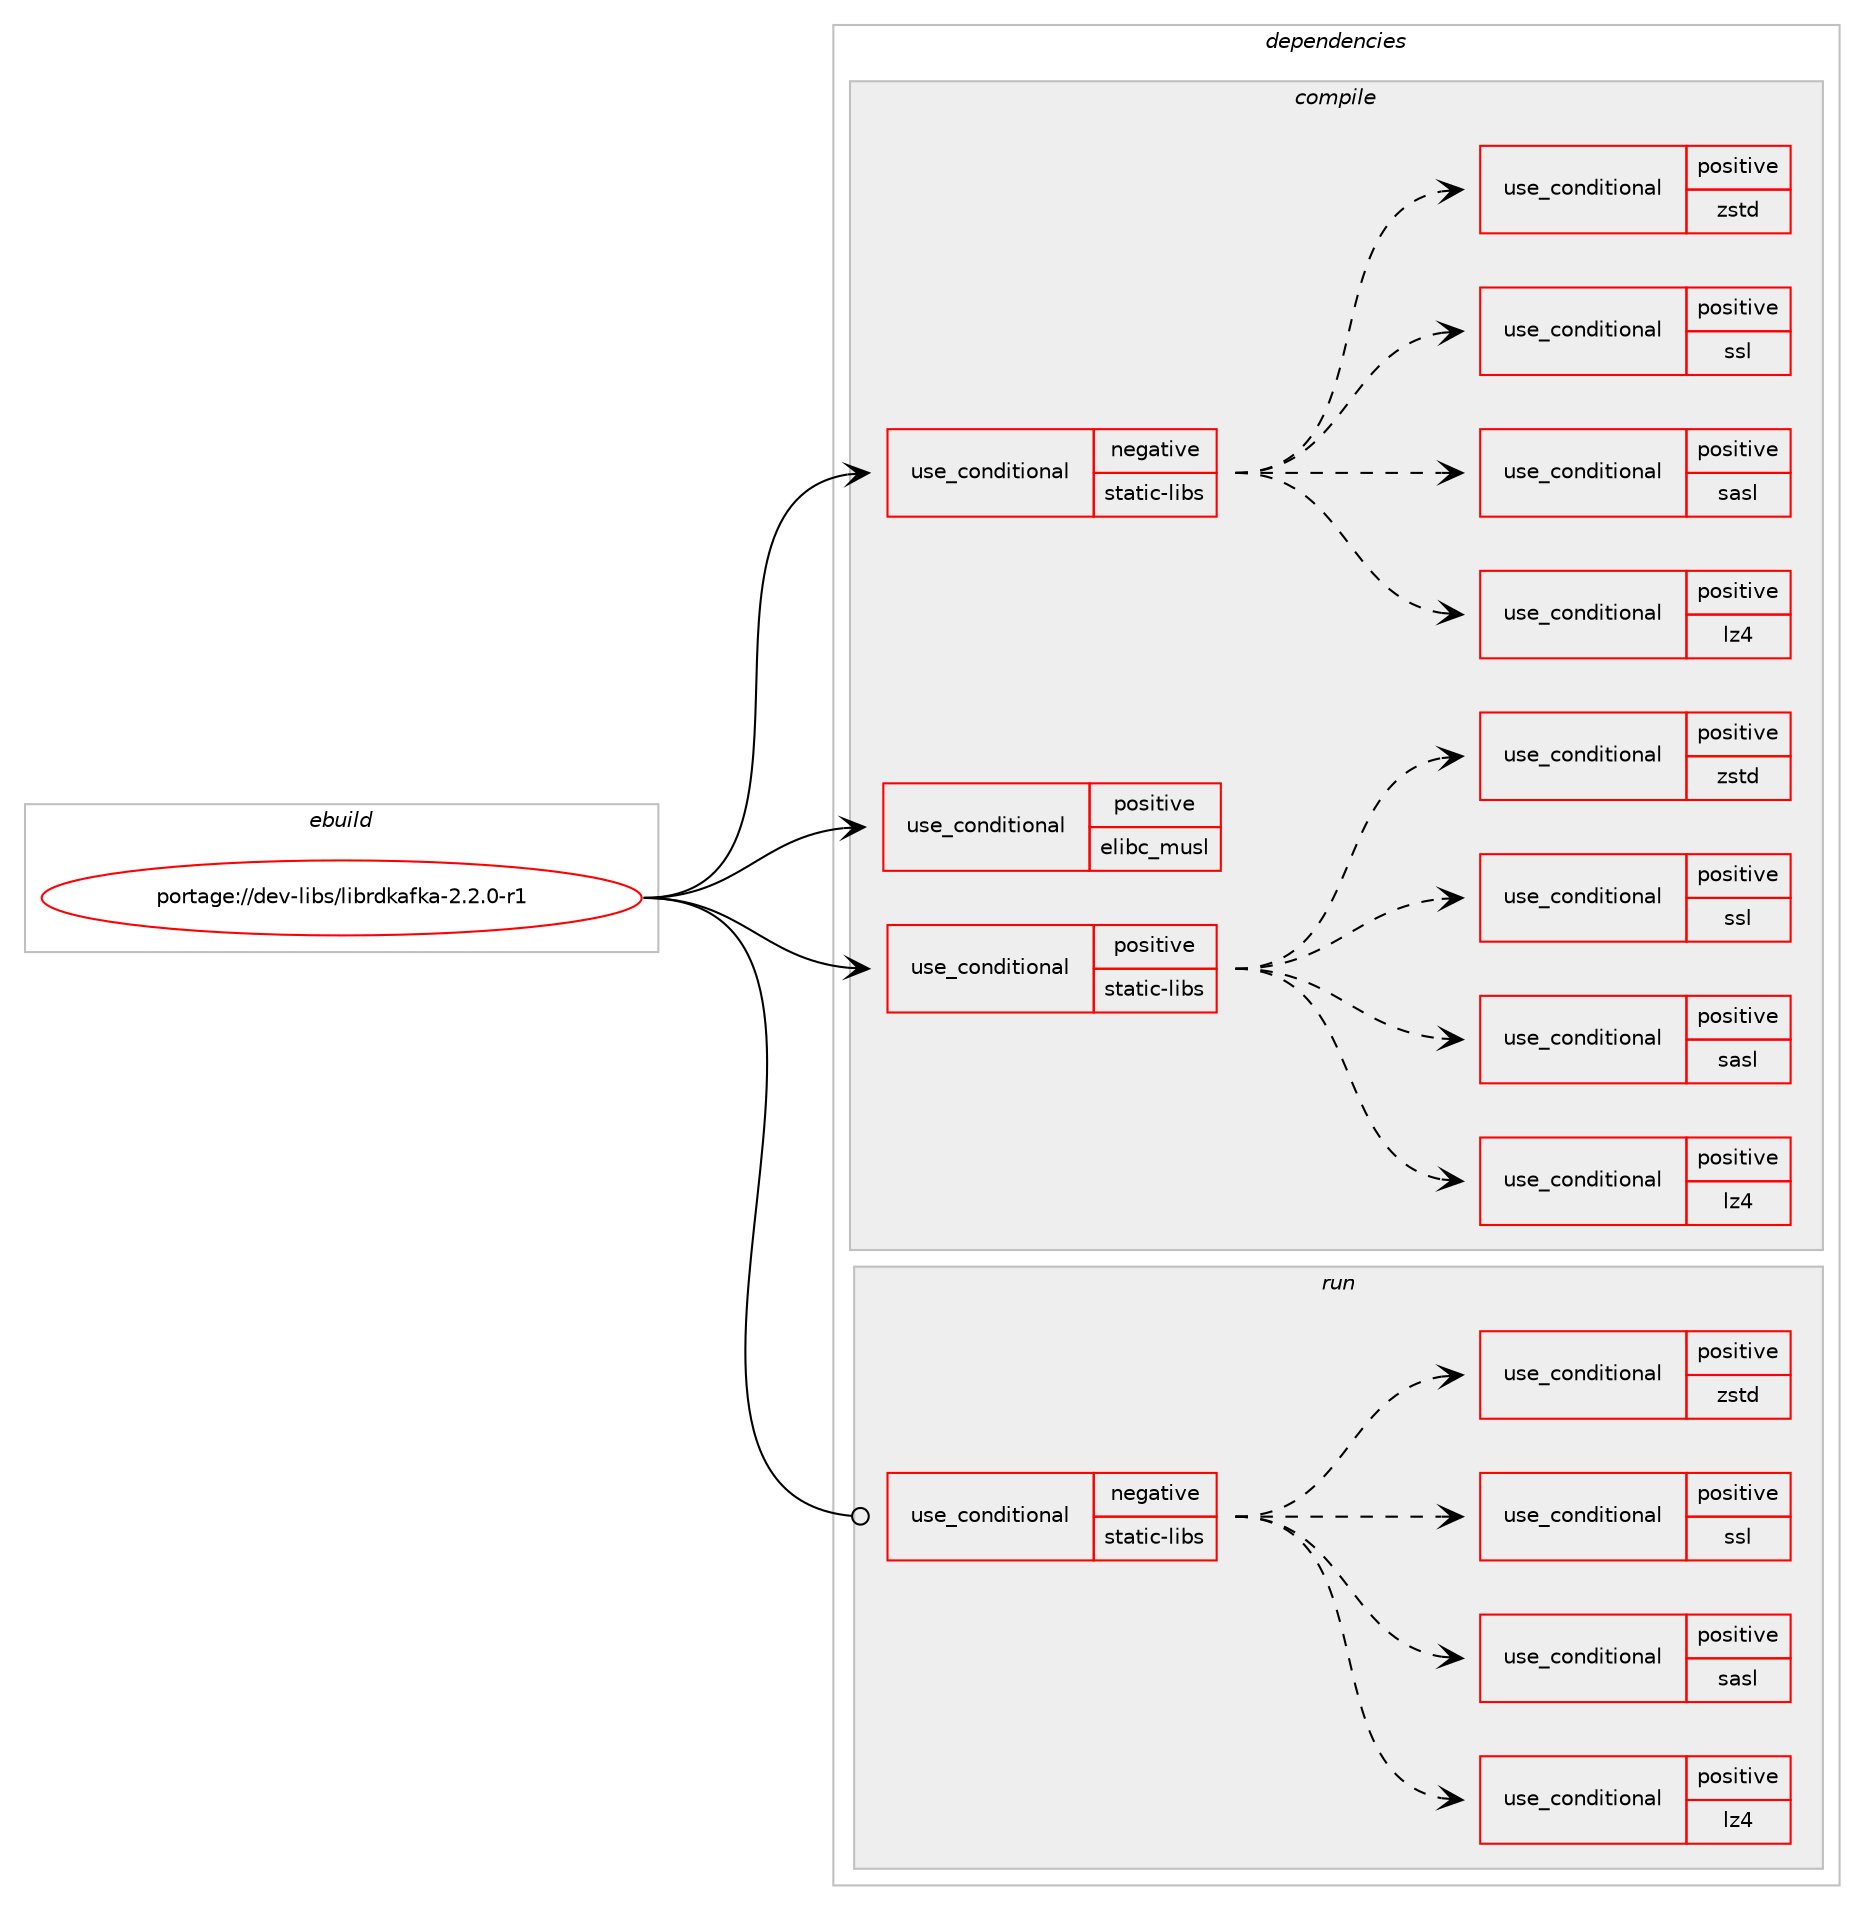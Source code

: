 digraph prolog {

# *************
# Graph options
# *************

newrank=true;
concentrate=true;
compound=true;
graph [rankdir=LR,fontname=Helvetica,fontsize=10,ranksep=1.5];#, ranksep=2.5, nodesep=0.2];
edge  [arrowhead=vee];
node  [fontname=Helvetica,fontsize=10];

# **********
# The ebuild
# **********

subgraph cluster_leftcol {
color=gray;
rank=same;
label=<<i>ebuild</i>>;
id [label="portage://dev-libs/librdkafka-2.2.0-r1", color=red, width=4, href="../dev-libs/librdkafka-2.2.0-r1.svg"];
}

# ****************
# The dependencies
# ****************

subgraph cluster_midcol {
color=gray;
label=<<i>dependencies</i>>;
subgraph cluster_compile {
fillcolor="#eeeeee";
style=filled;
label=<<i>compile</i>>;
subgraph cond26460 {
dependency56405 [label=<<TABLE BORDER="0" CELLBORDER="1" CELLSPACING="0" CELLPADDING="4"><TR><TD ROWSPAN="3" CELLPADDING="10">use_conditional</TD></TR><TR><TD>negative</TD></TR><TR><TD>static-libs</TD></TR></TABLE>>, shape=none, color=red];
subgraph cond26461 {
dependency56406 [label=<<TABLE BORDER="0" CELLBORDER="1" CELLSPACING="0" CELLPADDING="4"><TR><TD ROWSPAN="3" CELLPADDING="10">use_conditional</TD></TR><TR><TD>positive</TD></TR><TR><TD>lz4</TD></TR></TABLE>>, shape=none, color=red];
# *** BEGIN UNKNOWN DEPENDENCY TYPE (TODO) ***
# dependency56406 -> package_dependency(portage://dev-libs/librdkafka-2.2.0-r1,install,no,app-arch,lz4,none,[,,],any_same_slot,[])
# *** END UNKNOWN DEPENDENCY TYPE (TODO) ***

}
dependency56405:e -> dependency56406:w [weight=20,style="dashed",arrowhead="vee"];
subgraph cond26462 {
dependency56407 [label=<<TABLE BORDER="0" CELLBORDER="1" CELLSPACING="0" CELLPADDING="4"><TR><TD ROWSPAN="3" CELLPADDING="10">use_conditional</TD></TR><TR><TD>positive</TD></TR><TR><TD>sasl</TD></TR></TABLE>>, shape=none, color=red];
# *** BEGIN UNKNOWN DEPENDENCY TYPE (TODO) ***
# dependency56407 -> package_dependency(portage://dev-libs/librdkafka-2.2.0-r1,install,no,dev-libs,cyrus-sasl,none,[,,],any_same_slot,[])
# *** END UNKNOWN DEPENDENCY TYPE (TODO) ***

}
dependency56405:e -> dependency56407:w [weight=20,style="dashed",arrowhead="vee"];
subgraph cond26463 {
dependency56408 [label=<<TABLE BORDER="0" CELLBORDER="1" CELLSPACING="0" CELLPADDING="4"><TR><TD ROWSPAN="3" CELLPADDING="10">use_conditional</TD></TR><TR><TD>positive</TD></TR><TR><TD>ssl</TD></TR></TABLE>>, shape=none, color=red];
# *** BEGIN UNKNOWN DEPENDENCY TYPE (TODO) ***
# dependency56408 -> package_dependency(portage://dev-libs/librdkafka-2.2.0-r1,install,no,dev-libs,openssl,none,[,,],[slot(0),equal],[])
# *** END UNKNOWN DEPENDENCY TYPE (TODO) ***

}
dependency56405:e -> dependency56408:w [weight=20,style="dashed",arrowhead="vee"];
subgraph cond26464 {
dependency56409 [label=<<TABLE BORDER="0" CELLBORDER="1" CELLSPACING="0" CELLPADDING="4"><TR><TD ROWSPAN="3" CELLPADDING="10">use_conditional</TD></TR><TR><TD>positive</TD></TR><TR><TD>zstd</TD></TR></TABLE>>, shape=none, color=red];
# *** BEGIN UNKNOWN DEPENDENCY TYPE (TODO) ***
# dependency56409 -> package_dependency(portage://dev-libs/librdkafka-2.2.0-r1,install,no,app-arch,zstd,none,[,,],any_same_slot,[])
# *** END UNKNOWN DEPENDENCY TYPE (TODO) ***

}
dependency56405:e -> dependency56409:w [weight=20,style="dashed",arrowhead="vee"];
# *** BEGIN UNKNOWN DEPENDENCY TYPE (TODO) ***
# dependency56405 -> package_dependency(portage://dev-libs/librdkafka-2.2.0-r1,install,no,sys-libs,zlib,none,[,,],any_same_slot,[])
# *** END UNKNOWN DEPENDENCY TYPE (TODO) ***

}
id:e -> dependency56405:w [weight=20,style="solid",arrowhead="vee"];
subgraph cond26465 {
dependency56410 [label=<<TABLE BORDER="0" CELLBORDER="1" CELLSPACING="0" CELLPADDING="4"><TR><TD ROWSPAN="3" CELLPADDING="10">use_conditional</TD></TR><TR><TD>positive</TD></TR><TR><TD>elibc_musl</TD></TR></TABLE>>, shape=none, color=red];
# *** BEGIN UNKNOWN DEPENDENCY TYPE (TODO) ***
# dependency56410 -> package_dependency(portage://dev-libs/librdkafka-2.2.0-r1,install,no,sys-libs,queue-standalone,none,[,,],[],[])
# *** END UNKNOWN DEPENDENCY TYPE (TODO) ***

}
id:e -> dependency56410:w [weight=20,style="solid",arrowhead="vee"];
subgraph cond26466 {
dependency56411 [label=<<TABLE BORDER="0" CELLBORDER="1" CELLSPACING="0" CELLPADDING="4"><TR><TD ROWSPAN="3" CELLPADDING="10">use_conditional</TD></TR><TR><TD>positive</TD></TR><TR><TD>static-libs</TD></TR></TABLE>>, shape=none, color=red];
subgraph cond26467 {
dependency56412 [label=<<TABLE BORDER="0" CELLBORDER="1" CELLSPACING="0" CELLPADDING="4"><TR><TD ROWSPAN="3" CELLPADDING="10">use_conditional</TD></TR><TR><TD>positive</TD></TR><TR><TD>lz4</TD></TR></TABLE>>, shape=none, color=red];
# *** BEGIN UNKNOWN DEPENDENCY TYPE (TODO) ***
# dependency56412 -> package_dependency(portage://dev-libs/librdkafka-2.2.0-r1,install,no,app-arch,lz4,none,[,,],any_same_slot,[use(enable(static-libs),positive)])
# *** END UNKNOWN DEPENDENCY TYPE (TODO) ***

}
dependency56411:e -> dependency56412:w [weight=20,style="dashed",arrowhead="vee"];
subgraph cond26468 {
dependency56413 [label=<<TABLE BORDER="0" CELLBORDER="1" CELLSPACING="0" CELLPADDING="4"><TR><TD ROWSPAN="3" CELLPADDING="10">use_conditional</TD></TR><TR><TD>positive</TD></TR><TR><TD>sasl</TD></TR></TABLE>>, shape=none, color=red];
# *** BEGIN UNKNOWN DEPENDENCY TYPE (TODO) ***
# dependency56413 -> package_dependency(portage://dev-libs/librdkafka-2.2.0-r1,install,no,dev-libs,cyrus-sasl,none,[,,],any_same_slot,[use(enable(static-libs),positive)])
# *** END UNKNOWN DEPENDENCY TYPE (TODO) ***

}
dependency56411:e -> dependency56413:w [weight=20,style="dashed",arrowhead="vee"];
subgraph cond26469 {
dependency56414 [label=<<TABLE BORDER="0" CELLBORDER="1" CELLSPACING="0" CELLPADDING="4"><TR><TD ROWSPAN="3" CELLPADDING="10">use_conditional</TD></TR><TR><TD>positive</TD></TR><TR><TD>ssl</TD></TR></TABLE>>, shape=none, color=red];
# *** BEGIN UNKNOWN DEPENDENCY TYPE (TODO) ***
# dependency56414 -> package_dependency(portage://dev-libs/librdkafka-2.2.0-r1,install,no,dev-libs,openssl,none,[,,],[slot(0),equal],[use(enable(static-libs),positive)])
# *** END UNKNOWN DEPENDENCY TYPE (TODO) ***

}
dependency56411:e -> dependency56414:w [weight=20,style="dashed",arrowhead="vee"];
subgraph cond26470 {
dependency56415 [label=<<TABLE BORDER="0" CELLBORDER="1" CELLSPACING="0" CELLPADDING="4"><TR><TD ROWSPAN="3" CELLPADDING="10">use_conditional</TD></TR><TR><TD>positive</TD></TR><TR><TD>zstd</TD></TR></TABLE>>, shape=none, color=red];
# *** BEGIN UNKNOWN DEPENDENCY TYPE (TODO) ***
# dependency56415 -> package_dependency(portage://dev-libs/librdkafka-2.2.0-r1,install,no,app-arch,zstd,none,[,,],any_same_slot,[use(enable(static-libs),positive)])
# *** END UNKNOWN DEPENDENCY TYPE (TODO) ***

}
dependency56411:e -> dependency56415:w [weight=20,style="dashed",arrowhead="vee"];
# *** BEGIN UNKNOWN DEPENDENCY TYPE (TODO) ***
# dependency56411 -> package_dependency(portage://dev-libs/librdkafka-2.2.0-r1,install,no,sys-libs,zlib,none,[,,],any_same_slot,[use(enable(static-libs),positive)])
# *** END UNKNOWN DEPENDENCY TYPE (TODO) ***

}
id:e -> dependency56411:w [weight=20,style="solid",arrowhead="vee"];
# *** BEGIN UNKNOWN DEPENDENCY TYPE (TODO) ***
# id -> package_dependency(portage://dev-libs/librdkafka-2.2.0-r1,install,no,net-misc,curl,none,[,,],[],[])
# *** END UNKNOWN DEPENDENCY TYPE (TODO) ***

}
subgraph cluster_compileandrun {
fillcolor="#eeeeee";
style=filled;
label=<<i>compile and run</i>>;
}
subgraph cluster_run {
fillcolor="#eeeeee";
style=filled;
label=<<i>run</i>>;
subgraph cond26471 {
dependency56416 [label=<<TABLE BORDER="0" CELLBORDER="1" CELLSPACING="0" CELLPADDING="4"><TR><TD ROWSPAN="3" CELLPADDING="10">use_conditional</TD></TR><TR><TD>negative</TD></TR><TR><TD>static-libs</TD></TR></TABLE>>, shape=none, color=red];
subgraph cond26472 {
dependency56417 [label=<<TABLE BORDER="0" CELLBORDER="1" CELLSPACING="0" CELLPADDING="4"><TR><TD ROWSPAN="3" CELLPADDING="10">use_conditional</TD></TR><TR><TD>positive</TD></TR><TR><TD>lz4</TD></TR></TABLE>>, shape=none, color=red];
# *** BEGIN UNKNOWN DEPENDENCY TYPE (TODO) ***
# dependency56417 -> package_dependency(portage://dev-libs/librdkafka-2.2.0-r1,run,no,app-arch,lz4,none,[,,],any_same_slot,[])
# *** END UNKNOWN DEPENDENCY TYPE (TODO) ***

}
dependency56416:e -> dependency56417:w [weight=20,style="dashed",arrowhead="vee"];
subgraph cond26473 {
dependency56418 [label=<<TABLE BORDER="0" CELLBORDER="1" CELLSPACING="0" CELLPADDING="4"><TR><TD ROWSPAN="3" CELLPADDING="10">use_conditional</TD></TR><TR><TD>positive</TD></TR><TR><TD>sasl</TD></TR></TABLE>>, shape=none, color=red];
# *** BEGIN UNKNOWN DEPENDENCY TYPE (TODO) ***
# dependency56418 -> package_dependency(portage://dev-libs/librdkafka-2.2.0-r1,run,no,dev-libs,cyrus-sasl,none,[,,],any_same_slot,[])
# *** END UNKNOWN DEPENDENCY TYPE (TODO) ***

}
dependency56416:e -> dependency56418:w [weight=20,style="dashed",arrowhead="vee"];
subgraph cond26474 {
dependency56419 [label=<<TABLE BORDER="0" CELLBORDER="1" CELLSPACING="0" CELLPADDING="4"><TR><TD ROWSPAN="3" CELLPADDING="10">use_conditional</TD></TR><TR><TD>positive</TD></TR><TR><TD>ssl</TD></TR></TABLE>>, shape=none, color=red];
# *** BEGIN UNKNOWN DEPENDENCY TYPE (TODO) ***
# dependency56419 -> package_dependency(portage://dev-libs/librdkafka-2.2.0-r1,run,no,dev-libs,openssl,none,[,,],[slot(0),equal],[])
# *** END UNKNOWN DEPENDENCY TYPE (TODO) ***

}
dependency56416:e -> dependency56419:w [weight=20,style="dashed",arrowhead="vee"];
subgraph cond26475 {
dependency56420 [label=<<TABLE BORDER="0" CELLBORDER="1" CELLSPACING="0" CELLPADDING="4"><TR><TD ROWSPAN="3" CELLPADDING="10">use_conditional</TD></TR><TR><TD>positive</TD></TR><TR><TD>zstd</TD></TR></TABLE>>, shape=none, color=red];
# *** BEGIN UNKNOWN DEPENDENCY TYPE (TODO) ***
# dependency56420 -> package_dependency(portage://dev-libs/librdkafka-2.2.0-r1,run,no,app-arch,zstd,none,[,,],any_same_slot,[])
# *** END UNKNOWN DEPENDENCY TYPE (TODO) ***

}
dependency56416:e -> dependency56420:w [weight=20,style="dashed",arrowhead="vee"];
# *** BEGIN UNKNOWN DEPENDENCY TYPE (TODO) ***
# dependency56416 -> package_dependency(portage://dev-libs/librdkafka-2.2.0-r1,run,no,sys-libs,zlib,none,[,,],any_same_slot,[])
# *** END UNKNOWN DEPENDENCY TYPE (TODO) ***

}
id:e -> dependency56416:w [weight=20,style="solid",arrowhead="odot"];
# *** BEGIN UNKNOWN DEPENDENCY TYPE (TODO) ***
# id -> package_dependency(portage://dev-libs/librdkafka-2.2.0-r1,run,no,net-misc,curl,none,[,,],[],[])
# *** END UNKNOWN DEPENDENCY TYPE (TODO) ***

}
}

# **************
# The candidates
# **************

subgraph cluster_choices {
rank=same;
color=gray;
label=<<i>candidates</i>>;

}

}
